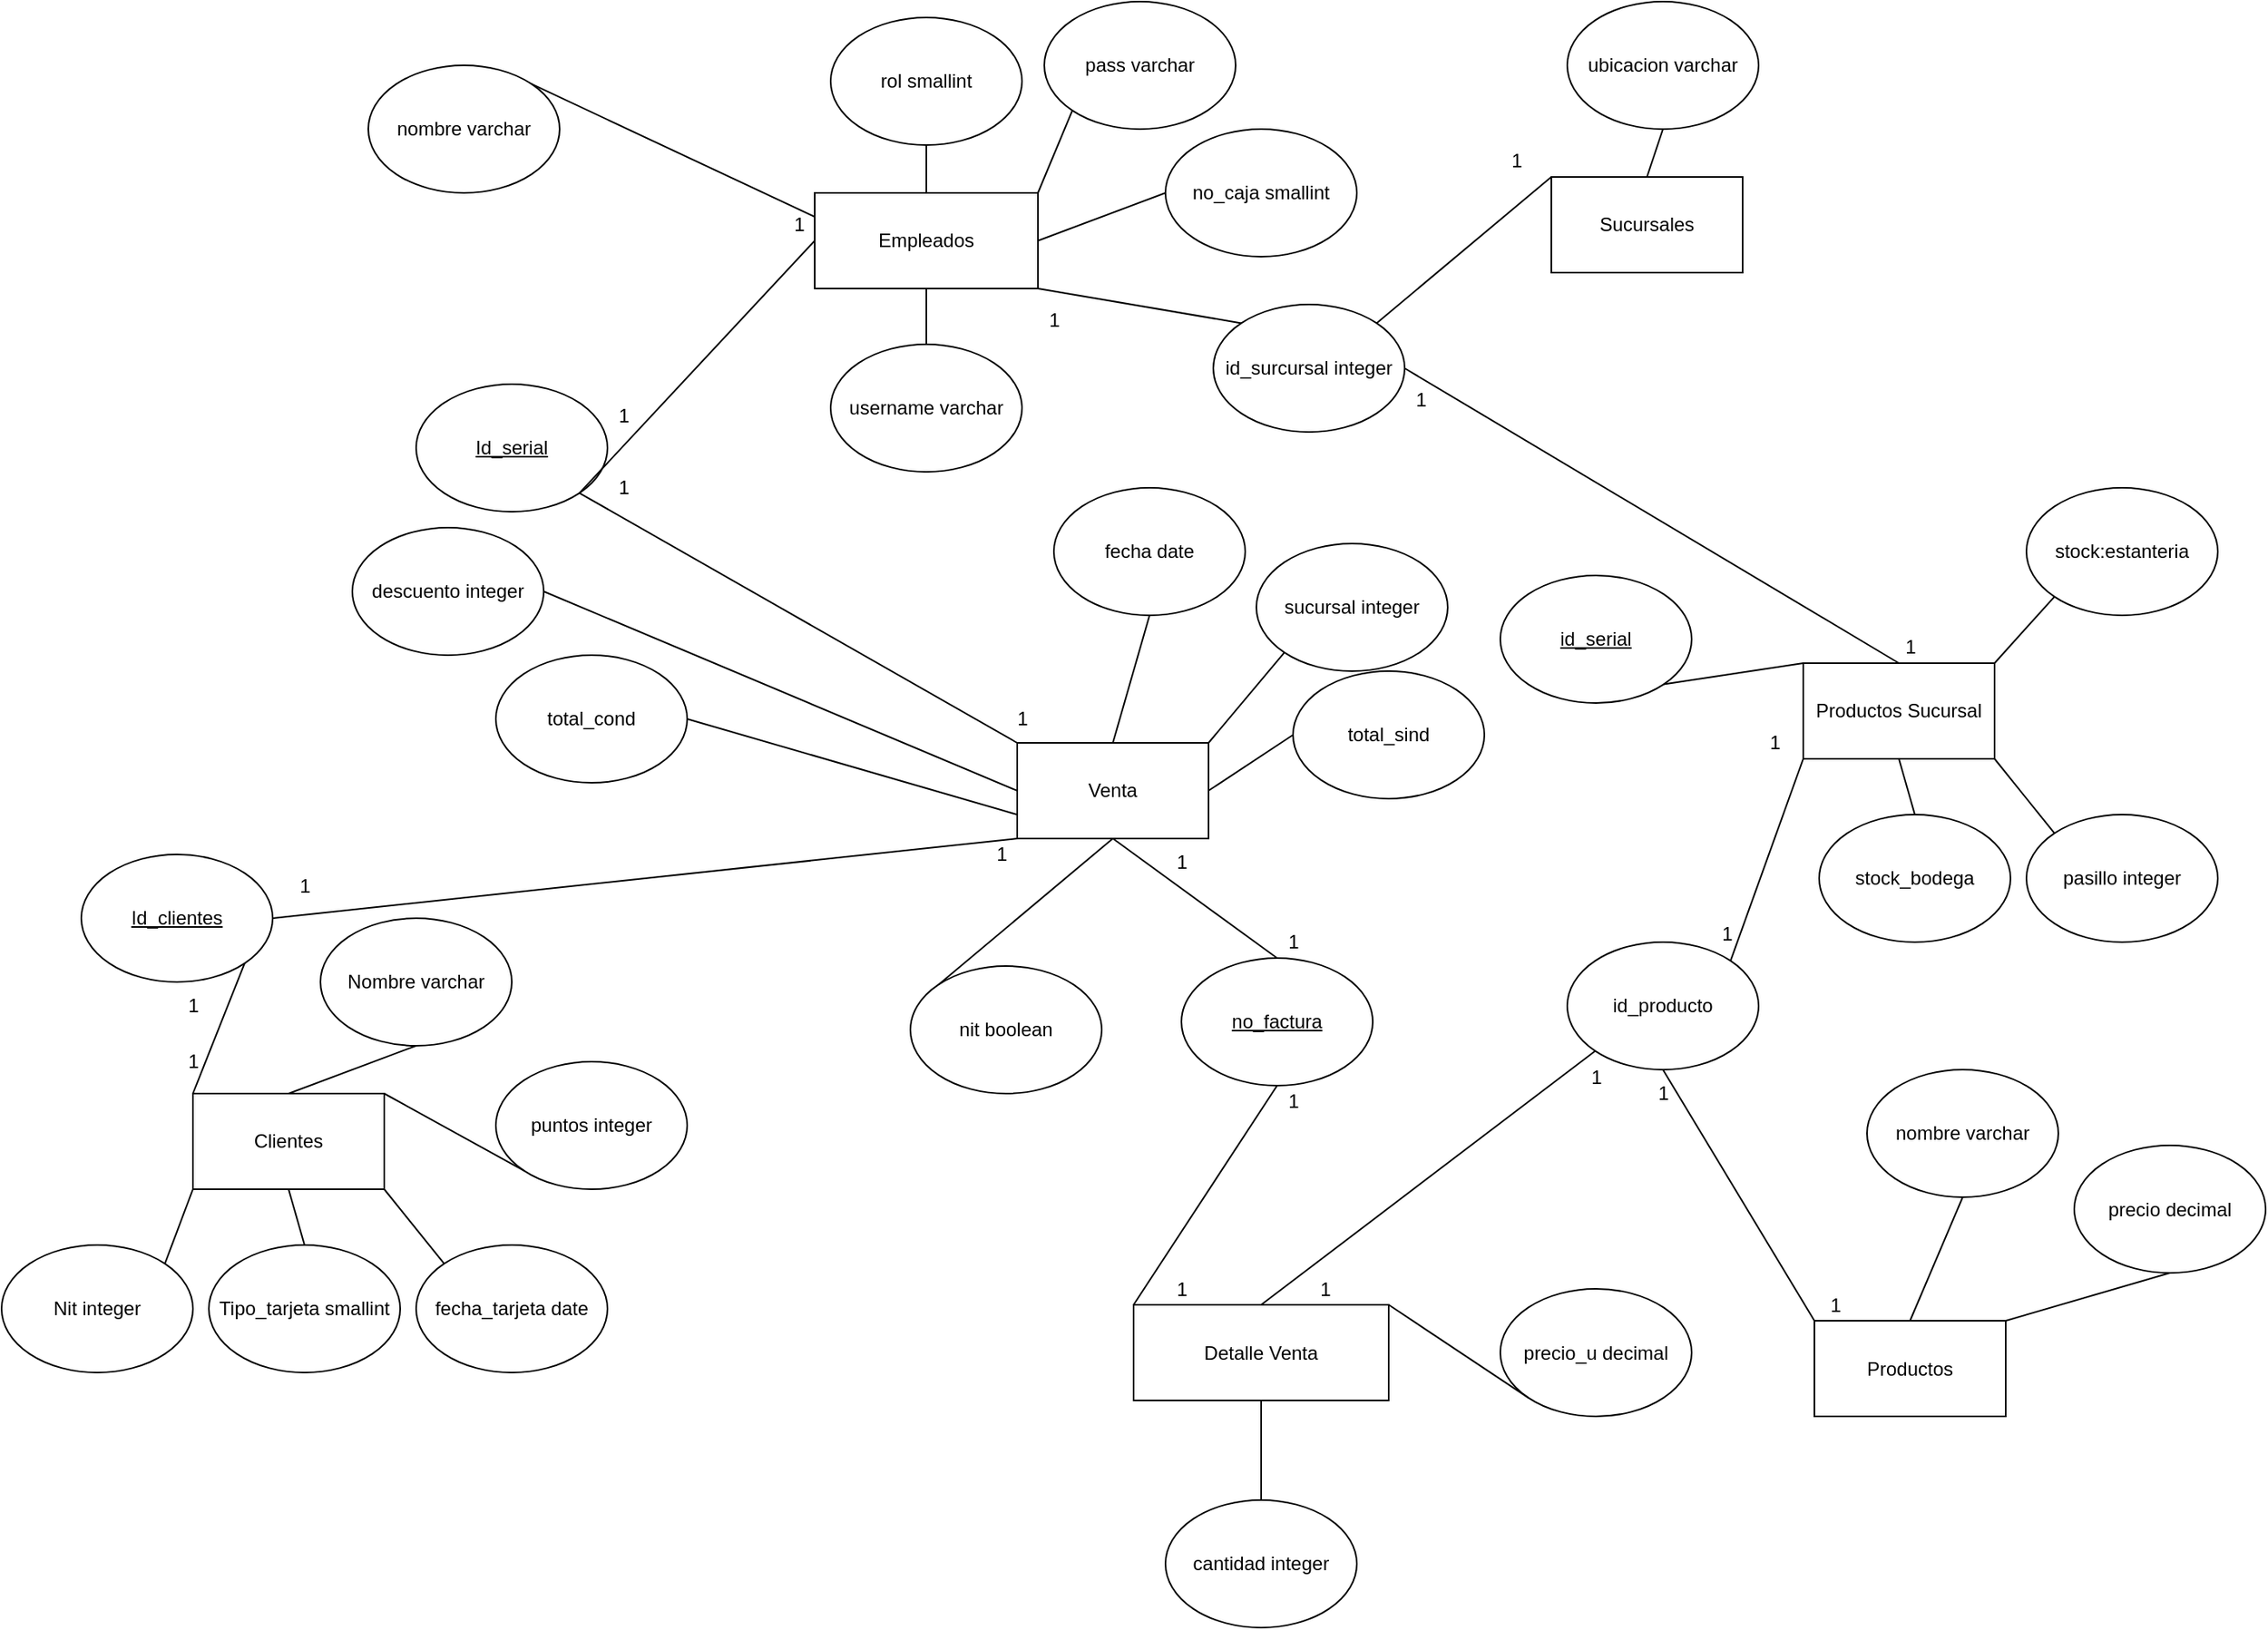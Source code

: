 <mxfile version="14.4.3" type="device"><diagram name="Página-1" id="j-wMF6y40CqSFNaXZrJ3"><mxGraphModel dx="1595" dy="491" grid="1" gridSize="10" guides="1" tooltips="1" connect="1" arrows="1" fold="1" page="1" pageScale="1" pageWidth="827" pageHeight="1169" math="0" shadow="0"><root><mxCell id="0"/><mxCell id="1" parent="0"/><mxCell id="6BvggChVc2VHKgR05XSB-1" value="Clientes" style="rounded=0;whiteSpace=wrap;html=1;" parent="1" vertex="1"><mxGeometry x="-240" y="695" width="120" height="60" as="geometry"/></mxCell><mxCell id="6BvggChVc2VHKgR05XSB-2" value="&lt;u&gt;Id_clientes&lt;/u&gt;" style="ellipse;whiteSpace=wrap;html=1;" parent="1" vertex="1"><mxGeometry x="-310" y="545" width="120" height="80" as="geometry"/></mxCell><mxCell id="6BvggChVc2VHKgR05XSB-3" value="" style="endArrow=none;html=1;rounded=0;entryX=1;entryY=1;entryDx=0;entryDy=0;exitX=0;exitY=0;exitDx=0;exitDy=0;" parent="1" source="6BvggChVc2VHKgR05XSB-1" target="6BvggChVc2VHKgR05XSB-2" edge="1"><mxGeometry width="50" height="50" relative="1" as="geometry"><mxPoint x="-260" y="685" as="sourcePoint"/><mxPoint x="-210" y="635" as="targetPoint"/></mxGeometry></mxCell><mxCell id="6BvggChVc2VHKgR05XSB-4" value="Nit integer" style="ellipse;whiteSpace=wrap;html=1;" parent="1" vertex="1"><mxGeometry x="-360" y="790" width="120" height="80" as="geometry"/></mxCell><mxCell id="6BvggChVc2VHKgR05XSB-5" value="" style="endArrow=none;html=1;rounded=0;entryX=0;entryY=1;entryDx=0;entryDy=0;exitX=1;exitY=0;exitDx=0;exitDy=0;" parent="1" source="6BvggChVc2VHKgR05XSB-4" target="6BvggChVc2VHKgR05XSB-1" edge="1"><mxGeometry width="50" height="50" relative="1" as="geometry"><mxPoint x="-210" y="805" as="sourcePoint"/><mxPoint x="-210" y="815" as="targetPoint"/></mxGeometry></mxCell><mxCell id="6BvggChVc2VHKgR05XSB-6" value="Tipo_tarjeta smallint" style="ellipse;whiteSpace=wrap;html=1;" parent="1" vertex="1"><mxGeometry x="-230" y="790" width="120" height="80" as="geometry"/></mxCell><mxCell id="6BvggChVc2VHKgR05XSB-7" value="Nombre varchar" style="ellipse;whiteSpace=wrap;html=1;" parent="1" vertex="1"><mxGeometry x="-160" y="585" width="120" height="80" as="geometry"/></mxCell><mxCell id="6BvggChVc2VHKgR05XSB-8" value="" style="endArrow=none;html=1;rounded=0;entryX=0.5;entryY=1;entryDx=0;entryDy=0;exitX=0.5;exitY=0;exitDx=0;exitDy=0;" parent="1" source="6BvggChVc2VHKgR05XSB-1" target="6BvggChVc2VHKgR05XSB-7" edge="1"><mxGeometry width="50" height="50" relative="1" as="geometry"><mxPoint x="-160" y="685" as="sourcePoint"/><mxPoint x="-190" y="735" as="targetPoint"/></mxGeometry></mxCell><mxCell id="6BvggChVc2VHKgR05XSB-9" value="" style="endArrow=none;html=1;rounded=0;entryX=0.5;entryY=1;entryDx=0;entryDy=0;exitX=0.5;exitY=0;exitDx=0;exitDy=0;" parent="1" source="6BvggChVc2VHKgR05XSB-6" target="6BvggChVc2VHKgR05XSB-1" edge="1"><mxGeometry width="50" height="50" relative="1" as="geometry"><mxPoint x="-170" y="785" as="sourcePoint"/><mxPoint x="-150" y="765" as="targetPoint"/></mxGeometry></mxCell><mxCell id="6BvggChVc2VHKgR05XSB-10" value="puntos integer" style="ellipse;whiteSpace=wrap;html=1;" parent="1" vertex="1"><mxGeometry x="-50" y="675" width="120" height="80" as="geometry"/></mxCell><mxCell id="6BvggChVc2VHKgR05XSB-11" value="fecha_tarjeta date" style="ellipse;whiteSpace=wrap;html=1;" parent="1" vertex="1"><mxGeometry x="-100" y="790" width="120" height="80" as="geometry"/></mxCell><mxCell id="6BvggChVc2VHKgR05XSB-12" value="" style="endArrow=none;html=1;rounded=0;entryX=1;entryY=1;entryDx=0;entryDy=0;exitX=0;exitY=0;exitDx=0;exitDy=0;" parent="1" source="6BvggChVc2VHKgR05XSB-11" target="6BvggChVc2VHKgR05XSB-1" edge="1"><mxGeometry width="50" height="50" relative="1" as="geometry"><mxPoint x="-90" y="802" as="sourcePoint"/><mxPoint x="-72" y="755" as="targetPoint"/></mxGeometry></mxCell><mxCell id="6BvggChVc2VHKgR05XSB-13" value="" style="endArrow=none;html=1;rounded=0;entryX=0;entryY=1;entryDx=0;entryDy=0;exitX=1;exitY=0;exitDx=0;exitDy=0;" parent="1" source="6BvggChVc2VHKgR05XSB-1" target="6BvggChVc2VHKgR05XSB-10" edge="1"><mxGeometry width="50" height="50" relative="1" as="geometry"><mxPoint x="-230" y="705" as="sourcePoint"/><mxPoint x="-248" y="663" as="targetPoint"/></mxGeometry></mxCell><mxCell id="6BvggChVc2VHKgR05XSB-14" value="Detalle Venta" style="rounded=0;whiteSpace=wrap;html=1;" parent="1" vertex="1"><mxGeometry x="350" y="827.5" width="160" height="60" as="geometry"/></mxCell><mxCell id="6BvggChVc2VHKgR05XSB-16" value="" style="endArrow=none;html=1;rounded=0;entryX=0.5;entryY=1;entryDx=0;entryDy=0;exitX=0;exitY=0;exitDx=0;exitDy=0;" parent="1" source="6BvggChVc2VHKgR05XSB-14" target="HWUmZylUpjAg9WwPiAMm-6" edge="1"><mxGeometry width="50" height="50" relative="1" as="geometry"><mxPoint x="270" y="817.5" as="sourcePoint"/><mxPoint x="272.426" y="765.784" as="targetPoint"/></mxGeometry></mxCell><mxCell id="6BvggChVc2VHKgR05XSB-19" value="cantidad integer" style="ellipse;whiteSpace=wrap;html=1;" parent="1" vertex="1"><mxGeometry x="370" y="950" width="120" height="80" as="geometry"/></mxCell><mxCell id="6BvggChVc2VHKgR05XSB-21" value="" style="endArrow=none;html=1;rounded=0;entryX=0;entryY=1;entryDx=0;entryDy=0;exitX=0.5;exitY=0;exitDx=0;exitDy=0;" parent="1" source="6BvggChVc2VHKgR05XSB-14" target="6BvggChVc2VHKgR05XSB-78" edge="1"><mxGeometry width="50" height="50" relative="1" as="geometry"><mxPoint x="370" y="817.5" as="sourcePoint"/><mxPoint x="570" y="765" as="targetPoint"/></mxGeometry></mxCell><mxCell id="6BvggChVc2VHKgR05XSB-22" value="" style="endArrow=none;html=1;rounded=0;entryX=0.5;entryY=1;entryDx=0;entryDy=0;exitX=0.5;exitY=0;exitDx=0;exitDy=0;" parent="1" source="6BvggChVc2VHKgR05XSB-19" target="6BvggChVc2VHKgR05XSB-14" edge="1"><mxGeometry width="50" height="50" relative="1" as="geometry"><mxPoint x="100" y="902.5" as="sourcePoint"/><mxPoint x="120" y="882.5" as="targetPoint"/></mxGeometry></mxCell><mxCell id="6BvggChVc2VHKgR05XSB-23" value="precio_u decimal" style="ellipse;whiteSpace=wrap;html=1;" parent="1" vertex="1"><mxGeometry x="580" y="817.5" width="120" height="80" as="geometry"/></mxCell><mxCell id="6BvggChVc2VHKgR05XSB-26" value="" style="endArrow=none;html=1;rounded=0;entryX=0;entryY=1;entryDx=0;entryDy=0;exitX=1;exitY=0;exitDx=0;exitDy=0;" parent="1" source="6BvggChVc2VHKgR05XSB-14" target="6BvggChVc2VHKgR05XSB-23" edge="1"><mxGeometry width="50" height="50" relative="1" as="geometry"><mxPoint x="300" y="837.5" as="sourcePoint"/><mxPoint x="282" y="795.5" as="targetPoint"/></mxGeometry></mxCell><mxCell id="6BvggChVc2VHKgR05XSB-27" value="Empleados" style="rounded=0;whiteSpace=wrap;html=1;" parent="1" vertex="1"><mxGeometry x="150" y="130" width="140" height="60" as="geometry"/></mxCell><mxCell id="6BvggChVc2VHKgR05XSB-28" value="&lt;u&gt;Id_serial&lt;/u&gt;" style="ellipse;whiteSpace=wrap;html=1;" parent="1" vertex="1"><mxGeometry x="-100" y="250" width="120" height="80" as="geometry"/></mxCell><mxCell id="6BvggChVc2VHKgR05XSB-29" value="" style="endArrow=none;html=1;rounded=0;entryX=1;entryY=1;entryDx=0;entryDy=0;exitX=0;exitY=0.5;exitDx=0;exitDy=0;" parent="1" source="6BvggChVc2VHKgR05XSB-27" target="6BvggChVc2VHKgR05XSB-28" edge="1"><mxGeometry width="50" height="50" relative="1" as="geometry"><mxPoint x="130" y="120" as="sourcePoint"/><mxPoint x="180" y="70" as="targetPoint"/></mxGeometry></mxCell><mxCell id="6BvggChVc2VHKgR05XSB-30" value="nombre varchar" style="ellipse;whiteSpace=wrap;html=1;" parent="1" vertex="1"><mxGeometry x="-130" y="50" width="120" height="80" as="geometry"/></mxCell><mxCell id="6BvggChVc2VHKgR05XSB-31" value="" style="endArrow=none;html=1;rounded=0;entryX=0;entryY=0.25;entryDx=0;entryDy=0;exitX=1;exitY=0;exitDx=0;exitDy=0;" parent="1" source="6BvggChVc2VHKgR05XSB-30" target="6BvggChVc2VHKgR05XSB-27" edge="1"><mxGeometry width="50" height="50" relative="1" as="geometry"><mxPoint x="180" y="240" as="sourcePoint"/><mxPoint x="180" y="250" as="targetPoint"/></mxGeometry></mxCell><mxCell id="6BvggChVc2VHKgR05XSB-32" value="username varchar" style="ellipse;whiteSpace=wrap;html=1;" parent="1" vertex="1"><mxGeometry x="160" y="225" width="120" height="80" as="geometry"/></mxCell><mxCell id="6BvggChVc2VHKgR05XSB-33" value="rol smallint" style="ellipse;whiteSpace=wrap;html=1;" parent="1" vertex="1"><mxGeometry x="160" y="20" width="120" height="80" as="geometry"/></mxCell><mxCell id="6BvggChVc2VHKgR05XSB-34" value="" style="endArrow=none;html=1;rounded=0;entryX=0.5;entryY=1;entryDx=0;entryDy=0;exitX=0.5;exitY=0;exitDx=0;exitDy=0;" parent="1" source="6BvggChVc2VHKgR05XSB-27" target="6BvggChVc2VHKgR05XSB-33" edge="1"><mxGeometry width="50" height="50" relative="1" as="geometry"><mxPoint x="230" y="120" as="sourcePoint"/><mxPoint x="200" y="170" as="targetPoint"/></mxGeometry></mxCell><mxCell id="6BvggChVc2VHKgR05XSB-35" value="" style="endArrow=none;html=1;rounded=0;entryX=0.5;entryY=1;entryDx=0;entryDy=0;exitX=0.5;exitY=0;exitDx=0;exitDy=0;" parent="1" source="6BvggChVc2VHKgR05XSB-32" target="6BvggChVc2VHKgR05XSB-27" edge="1"><mxGeometry width="50" height="50" relative="1" as="geometry"><mxPoint x="220" y="220" as="sourcePoint"/><mxPoint x="240" y="200" as="targetPoint"/></mxGeometry></mxCell><mxCell id="6BvggChVc2VHKgR05XSB-36" value="pass varchar" style="ellipse;whiteSpace=wrap;html=1;" parent="1" vertex="1"><mxGeometry x="294" y="10" width="120" height="80" as="geometry"/></mxCell><mxCell id="6BvggChVc2VHKgR05XSB-37" value="id_surcursal integer" style="ellipse;whiteSpace=wrap;html=1;" parent="1" vertex="1"><mxGeometry x="400" y="200" width="120" height="80" as="geometry"/></mxCell><mxCell id="6BvggChVc2VHKgR05XSB-38" value="" style="endArrow=none;html=1;rounded=0;entryX=1;entryY=1;entryDx=0;entryDy=0;exitX=0;exitY=0;exitDx=0;exitDy=0;" parent="1" source="6BvggChVc2VHKgR05XSB-37" target="6BvggChVc2VHKgR05XSB-27" edge="1"><mxGeometry width="50" height="50" relative="1" as="geometry"><mxPoint x="300" y="237" as="sourcePoint"/><mxPoint x="318" y="190" as="targetPoint"/></mxGeometry></mxCell><mxCell id="6BvggChVc2VHKgR05XSB-39" value="" style="endArrow=none;html=1;rounded=0;entryX=0;entryY=1;entryDx=0;entryDy=0;exitX=1;exitY=0;exitDx=0;exitDy=0;" parent="1" source="6BvggChVc2VHKgR05XSB-27" target="6BvggChVc2VHKgR05XSB-36" edge="1"><mxGeometry width="50" height="50" relative="1" as="geometry"><mxPoint x="160" y="140" as="sourcePoint"/><mxPoint x="142" y="98" as="targetPoint"/></mxGeometry></mxCell><mxCell id="6BvggChVc2VHKgR05XSB-53" value="no_caja smallint" style="ellipse;whiteSpace=wrap;html=1;" parent="1" vertex="1"><mxGeometry x="370" y="90" width="120" height="80" as="geometry"/></mxCell><mxCell id="6BvggChVc2VHKgR05XSB-54" value="" style="endArrow=none;html=1;rounded=0;entryX=0;entryY=0.5;entryDx=0;entryDy=0;exitX=1;exitY=0.5;exitDx=0;exitDy=0;" parent="1" source="6BvggChVc2VHKgR05XSB-27" target="6BvggChVc2VHKgR05XSB-53" edge="1"><mxGeometry width="50" height="50" relative="1" as="geometry"><mxPoint x="210" y="250" as="sourcePoint"/><mxPoint x="260" y="200" as="targetPoint"/></mxGeometry></mxCell><mxCell id="6BvggChVc2VHKgR05XSB-55" value="Productos" style="rounded=0;whiteSpace=wrap;html=1;" parent="1" vertex="1"><mxGeometry x="777" y="837.5" width="120" height="60" as="geometry"/></mxCell><mxCell id="6BvggChVc2VHKgR05XSB-57" value="" style="endArrow=none;html=1;rounded=0;entryX=0.5;entryY=1;entryDx=0;entryDy=0;exitX=0;exitY=0;exitDx=0;exitDy=0;" parent="1" source="6BvggChVc2VHKgR05XSB-55" target="6BvggChVc2VHKgR05XSB-78" edge="1"><mxGeometry width="50" height="50" relative="1" as="geometry"><mxPoint x="810" y="817.5" as="sourcePoint"/><mxPoint x="782.426" y="683.284" as="targetPoint"/></mxGeometry></mxCell><mxCell id="6BvggChVc2VHKgR05XSB-61" value="nombre varchar" style="ellipse;whiteSpace=wrap;html=1;" parent="1" vertex="1"><mxGeometry x="810" y="680" width="120" height="80" as="geometry"/></mxCell><mxCell id="6BvggChVc2VHKgR05XSB-62" value="" style="endArrow=none;html=1;rounded=0;entryX=0.5;entryY=1;entryDx=0;entryDy=0;exitX=0.5;exitY=0;exitDx=0;exitDy=0;" parent="1" source="6BvggChVc2VHKgR05XSB-55" target="6BvggChVc2VHKgR05XSB-61" edge="1"><mxGeometry width="50" height="50" relative="1" as="geometry"><mxPoint x="910" y="817.5" as="sourcePoint"/><mxPoint x="880" y="867.5" as="targetPoint"/></mxGeometry></mxCell><mxCell id="6BvggChVc2VHKgR05XSB-64" value="precio decimal" style="ellipse;whiteSpace=wrap;html=1;" parent="1" vertex="1"><mxGeometry x="940" y="727.5" width="120" height="80" as="geometry"/></mxCell><mxCell id="6BvggChVc2VHKgR05XSB-67" value="" style="endArrow=none;html=1;rounded=0;entryX=0.5;entryY=1;entryDx=0;entryDy=0;exitX=1;exitY=0;exitDx=0;exitDy=0;" parent="1" source="6BvggChVc2VHKgR05XSB-55" target="6BvggChVc2VHKgR05XSB-64" edge="1"><mxGeometry width="50" height="50" relative="1" as="geometry"><mxPoint x="840" y="837.5" as="sourcePoint"/><mxPoint x="822" y="795.5" as="targetPoint"/></mxGeometry></mxCell><mxCell id="6BvggChVc2VHKgR05XSB-68" value="Sucursales" style="rounded=0;whiteSpace=wrap;html=1;" parent="1" vertex="1"><mxGeometry x="612" y="120" width="120" height="60" as="geometry"/></mxCell><mxCell id="6BvggChVc2VHKgR05XSB-70" value="" style="endArrow=none;html=1;rounded=0;entryX=1;entryY=0;entryDx=0;entryDy=0;exitX=0;exitY=0;exitDx=0;exitDy=0;" parent="1" source="6BvggChVc2VHKgR05XSB-68" target="6BvggChVc2VHKgR05XSB-37" edge="1"><mxGeometry width="50" height="50" relative="1" as="geometry"><mxPoint x="592" y="110" as="sourcePoint"/><mxPoint x="594.426" y="78.284" as="targetPoint"/></mxGeometry></mxCell><mxCell id="6BvggChVc2VHKgR05XSB-71" value="ubicacion varchar" style="ellipse;whiteSpace=wrap;html=1;" parent="1" vertex="1"><mxGeometry x="622" y="10" width="120" height="80" as="geometry"/></mxCell><mxCell id="6BvggChVc2VHKgR05XSB-72" value="" style="endArrow=none;html=1;rounded=0;entryX=0.5;entryY=1;entryDx=0;entryDy=0;exitX=0.5;exitY=0;exitDx=0;exitDy=0;" parent="1" source="6BvggChVc2VHKgR05XSB-68" target="6BvggChVc2VHKgR05XSB-71" edge="1"><mxGeometry width="50" height="50" relative="1" as="geometry"><mxPoint x="692" y="110" as="sourcePoint"/><mxPoint x="662" y="160" as="targetPoint"/></mxGeometry></mxCell><mxCell id="6BvggChVc2VHKgR05XSB-75" value="Productos Sucursal" style="rounded=0;whiteSpace=wrap;html=1;" parent="1" vertex="1"><mxGeometry x="770" y="425" width="120" height="60" as="geometry"/></mxCell><mxCell id="6BvggChVc2VHKgR05XSB-76" value="&lt;u&gt;id_serial&lt;/u&gt;" style="ellipse;whiteSpace=wrap;html=1;" parent="1" vertex="1"><mxGeometry x="580" y="370" width="120" height="80" as="geometry"/></mxCell><mxCell id="6BvggChVc2VHKgR05XSB-77" value="" style="endArrow=none;html=1;rounded=0;entryX=1;entryY=1;entryDx=0;entryDy=0;exitX=0;exitY=0;exitDx=0;exitDy=0;" parent="1" source="6BvggChVc2VHKgR05XSB-75" target="6BvggChVc2VHKgR05XSB-76" edge="1"><mxGeometry width="50" height="50" relative="1" as="geometry"><mxPoint x="750" y="415" as="sourcePoint"/><mxPoint x="800" y="365" as="targetPoint"/></mxGeometry></mxCell><mxCell id="6BvggChVc2VHKgR05XSB-78" value="id_producto" style="ellipse;whiteSpace=wrap;html=1;" parent="1" vertex="1"><mxGeometry x="622" y="600" width="120" height="80" as="geometry"/></mxCell><mxCell id="6BvggChVc2VHKgR05XSB-79" value="" style="endArrow=none;html=1;rounded=0;entryX=0;entryY=1;entryDx=0;entryDy=0;exitX=1;exitY=0;exitDx=0;exitDy=0;" parent="1" source="6BvggChVc2VHKgR05XSB-78" target="6BvggChVc2VHKgR05XSB-75" edge="1"><mxGeometry width="50" height="50" relative="1" as="geometry"><mxPoint x="800" y="535" as="sourcePoint"/><mxPoint x="800" y="545" as="targetPoint"/></mxGeometry></mxCell><mxCell id="6BvggChVc2VHKgR05XSB-80" value="stock_bodega" style="ellipse;whiteSpace=wrap;html=1;" parent="1" vertex="1"><mxGeometry x="780" y="520" width="120" height="80" as="geometry"/></mxCell><mxCell id="6BvggChVc2VHKgR05XSB-82" value="" style="endArrow=none;html=1;rounded=0;entryX=1;entryY=0.5;entryDx=0;entryDy=0;exitX=0.5;exitY=0;exitDx=0;exitDy=0;" parent="1" source="6BvggChVc2VHKgR05XSB-75" target="6BvggChVc2VHKgR05XSB-37" edge="1"><mxGeometry width="50" height="50" relative="1" as="geometry"><mxPoint x="850" y="415" as="sourcePoint"/><mxPoint x="840" y="395" as="targetPoint"/></mxGeometry></mxCell><mxCell id="6BvggChVc2VHKgR05XSB-83" value="" style="endArrow=none;html=1;rounded=0;entryX=0.5;entryY=1;entryDx=0;entryDy=0;exitX=0.5;exitY=0;exitDx=0;exitDy=0;" parent="1" source="6BvggChVc2VHKgR05XSB-80" target="6BvggChVc2VHKgR05XSB-75" edge="1"><mxGeometry width="50" height="50" relative="1" as="geometry"><mxPoint x="840" y="515" as="sourcePoint"/><mxPoint x="860" y="495" as="targetPoint"/></mxGeometry></mxCell><mxCell id="6BvggChVc2VHKgR05XSB-84" value="stock:estanteria" style="ellipse;whiteSpace=wrap;html=1;" parent="1" vertex="1"><mxGeometry x="910" y="315" width="120" height="80" as="geometry"/></mxCell><mxCell id="6BvggChVc2VHKgR05XSB-85" value="pasillo integer" style="ellipse;whiteSpace=wrap;html=1;" parent="1" vertex="1"><mxGeometry x="910" y="520" width="120" height="80" as="geometry"/></mxCell><mxCell id="6BvggChVc2VHKgR05XSB-86" value="" style="endArrow=none;html=1;rounded=0;entryX=1;entryY=1;entryDx=0;entryDy=0;exitX=0;exitY=0;exitDx=0;exitDy=0;" parent="1" source="6BvggChVc2VHKgR05XSB-85" target="6BvggChVc2VHKgR05XSB-75" edge="1"><mxGeometry width="50" height="50" relative="1" as="geometry"><mxPoint x="920" y="532" as="sourcePoint"/><mxPoint x="938" y="485" as="targetPoint"/></mxGeometry></mxCell><mxCell id="6BvggChVc2VHKgR05XSB-87" value="" style="endArrow=none;html=1;rounded=0;entryX=0;entryY=1;entryDx=0;entryDy=0;exitX=1;exitY=0;exitDx=0;exitDy=0;" parent="1" source="6BvggChVc2VHKgR05XSB-75" target="6BvggChVc2VHKgR05XSB-84" edge="1"><mxGeometry width="50" height="50" relative="1" as="geometry"><mxPoint x="780" y="435" as="sourcePoint"/><mxPoint x="762" y="393" as="targetPoint"/></mxGeometry></mxCell><mxCell id="6BvggChVc2VHKgR05XSB-88" value="Venta" style="rounded=0;whiteSpace=wrap;html=1;" parent="1" vertex="1"><mxGeometry x="277" y="475" width="120" height="60" as="geometry"/></mxCell><mxCell id="6BvggChVc2VHKgR05XSB-90" value="" style="endArrow=none;html=1;rounded=0;entryX=1;entryY=1;entryDx=0;entryDy=0;exitX=0;exitY=0;exitDx=0;exitDy=0;" parent="1" source="6BvggChVc2VHKgR05XSB-88" target="6BvggChVc2VHKgR05XSB-28" edge="1"><mxGeometry width="50" height="50" relative="1" as="geometry"><mxPoint x="257" y="465" as="sourcePoint"/><mxPoint x="222.426" y="418.284" as="targetPoint"/></mxGeometry></mxCell><mxCell id="6BvggChVc2VHKgR05XSB-94" value="fecha date" style="ellipse;whiteSpace=wrap;html=1;" parent="1" vertex="1"><mxGeometry x="300" y="315" width="120" height="80" as="geometry"/></mxCell><mxCell id="6BvggChVc2VHKgR05XSB-95" value="" style="endArrow=none;html=1;rounded=0;entryX=0.5;entryY=1;entryDx=0;entryDy=0;exitX=0.5;exitY=0;exitDx=0;exitDy=0;" parent="1" source="6BvggChVc2VHKgR05XSB-88" target="6BvggChVc2VHKgR05XSB-94" edge="1"><mxGeometry width="50" height="50" relative="1" as="geometry"><mxPoint x="357" y="465" as="sourcePoint"/><mxPoint x="327" y="515" as="targetPoint"/></mxGeometry></mxCell><mxCell id="6BvggChVc2VHKgR05XSB-96" value="" style="endArrow=none;html=1;rounded=0;entryX=0.5;entryY=1;entryDx=0;entryDy=0;exitX=0.5;exitY=0;exitDx=0;exitDy=0;" parent="1" source="HWUmZylUpjAg9WwPiAMm-6" target="6BvggChVc2VHKgR05XSB-88" edge="1"><mxGeometry width="50" height="50" relative="1" as="geometry"><mxPoint x="320" y="615" as="sourcePoint"/><mxPoint x="367" y="545" as="targetPoint"/></mxGeometry></mxCell><mxCell id="6BvggChVc2VHKgR05XSB-97" value="sucursal integer" style="ellipse;whiteSpace=wrap;html=1;" parent="1" vertex="1"><mxGeometry x="427" y="350" width="120" height="80" as="geometry"/></mxCell><mxCell id="6BvggChVc2VHKgR05XSB-98" value="nit boolean" style="ellipse;whiteSpace=wrap;html=1;" parent="1" vertex="1"><mxGeometry x="210" y="615" width="120" height="80" as="geometry"/></mxCell><mxCell id="6BvggChVc2VHKgR05XSB-99" value="" style="endArrow=none;html=1;rounded=0;entryX=0.5;entryY=1;entryDx=0;entryDy=0;exitX=0;exitY=0;exitDx=0;exitDy=0;" parent="1" source="6BvggChVc2VHKgR05XSB-98" target="6BvggChVc2VHKgR05XSB-88" edge="1"><mxGeometry width="50" height="50" relative="1" as="geometry"><mxPoint x="427" y="582" as="sourcePoint"/><mxPoint x="445" y="535" as="targetPoint"/></mxGeometry></mxCell><mxCell id="6BvggChVc2VHKgR05XSB-100" value="" style="endArrow=none;html=1;rounded=0;entryX=0;entryY=1;entryDx=0;entryDy=0;exitX=1;exitY=0;exitDx=0;exitDy=0;" parent="1" source="6BvggChVc2VHKgR05XSB-88" target="6BvggChVc2VHKgR05XSB-97" edge="1"><mxGeometry width="50" height="50" relative="1" as="geometry"><mxPoint x="287" y="485" as="sourcePoint"/><mxPoint x="269" y="443" as="targetPoint"/></mxGeometry></mxCell><mxCell id="6BvggChVc2VHKgR05XSB-101" value="total_sind" style="ellipse;whiteSpace=wrap;html=1;" parent="1" vertex="1"><mxGeometry x="450" y="430" width="120" height="80" as="geometry"/></mxCell><mxCell id="6BvggChVc2VHKgR05XSB-102" value="" style="endArrow=none;html=1;rounded=0;entryX=0;entryY=0.5;entryDx=0;entryDy=0;exitX=1;exitY=0.5;exitDx=0;exitDy=0;" parent="1" source="6BvggChVc2VHKgR05XSB-88" target="6BvggChVc2VHKgR05XSB-101" edge="1"><mxGeometry width="50" height="50" relative="1" as="geometry"><mxPoint x="420" y="555" as="sourcePoint"/><mxPoint x="470" y="505" as="targetPoint"/></mxGeometry></mxCell><mxCell id="6BvggChVc2VHKgR05XSB-103" value="descuento integer" style="ellipse;whiteSpace=wrap;html=1;" parent="1" vertex="1"><mxGeometry x="-140" y="340" width="120" height="80" as="geometry"/></mxCell><mxCell id="6BvggChVc2VHKgR05XSB-104" value="" style="endArrow=none;html=1;rounded=0;entryX=0;entryY=0.5;entryDx=0;entryDy=0;exitX=1;exitY=0.5;exitDx=0;exitDy=0;" parent="1" source="6BvggChVc2VHKgR05XSB-103" target="6BvggChVc2VHKgR05XSB-88" edge="1"><mxGeometry width="50" height="50" relative="1" as="geometry"><mxPoint x="250" y="555" as="sourcePoint"/><mxPoint x="300" y="505" as="targetPoint"/></mxGeometry></mxCell><mxCell id="6BvggChVc2VHKgR05XSB-105" value="total_cond" style="ellipse;whiteSpace=wrap;html=1;" parent="1" vertex="1"><mxGeometry x="-50" y="420" width="120" height="80" as="geometry"/></mxCell><mxCell id="6BvggChVc2VHKgR05XSB-106" value="" style="endArrow=none;html=1;rounded=0;exitX=0;exitY=0.75;exitDx=0;exitDy=0;entryX=1;entryY=0.5;entryDx=0;entryDy=0;" parent="1" source="6BvggChVc2VHKgR05XSB-88" target="6BvggChVc2VHKgR05XSB-105" edge="1"><mxGeometry width="50" height="50" relative="1" as="geometry"><mxPoint x="250" y="555" as="sourcePoint"/><mxPoint x="220" y="555" as="targetPoint"/></mxGeometry></mxCell><mxCell id="HWUmZylUpjAg9WwPiAMm-3" value="1" style="text;html=1;align=center;verticalAlign=middle;resizable=0;points=[];autosize=1;" vertex="1" parent="1"><mxGeometry x="580" y="100" width="20" height="20" as="geometry"/></mxCell><mxCell id="HWUmZylUpjAg9WwPiAMm-4" value="1" style="text;html=1;align=center;verticalAlign=middle;resizable=0;points=[];autosize=1;" vertex="1" parent="1"><mxGeometry x="290" y="200" width="20" height="20" as="geometry"/></mxCell><mxCell id="HWUmZylUpjAg9WwPiAMm-8" value="1" style="text;html=1;align=center;verticalAlign=middle;resizable=0;points=[];autosize=1;" vertex="1" parent="1"><mxGeometry x="270" y="450" width="20" height="20" as="geometry"/></mxCell><mxCell id="HWUmZylUpjAg9WwPiAMm-9" value="1" style="text;html=1;align=center;verticalAlign=middle;resizable=0;points=[];autosize=1;" vertex="1" parent="1"><mxGeometry x="130" y="140" width="20" height="20" as="geometry"/></mxCell><mxCell id="HWUmZylUpjAg9WwPiAMm-6" value="&lt;u&gt;no_factura&lt;/u&gt;" style="ellipse;whiteSpace=wrap;html=1;" vertex="1" parent="1"><mxGeometry x="380" y="610" width="120" height="80" as="geometry"/></mxCell><mxCell id="HWUmZylUpjAg9WwPiAMm-11" value="" style="endArrow=none;html=1;exitX=1;exitY=0.5;exitDx=0;exitDy=0;entryX=0;entryY=1;entryDx=0;entryDy=0;" edge="1" parent="1" source="6BvggChVc2VHKgR05XSB-2" target="6BvggChVc2VHKgR05XSB-88"><mxGeometry width="50" height="50" relative="1" as="geometry"><mxPoint x="20" y="640" as="sourcePoint"/><mxPoint x="140" y="620" as="targetPoint"/></mxGeometry></mxCell><mxCell id="HWUmZylUpjAg9WwPiAMm-12" value="1" style="text;html=1;align=center;verticalAlign=middle;resizable=0;points=[];autosize=1;" vertex="1" parent="1"><mxGeometry x="460" y="807.5" width="20" height="20" as="geometry"/></mxCell><mxCell id="HWUmZylUpjAg9WwPiAMm-13" value="1" style="text;html=1;align=center;verticalAlign=middle;resizable=0;points=[];autosize=1;" vertex="1" parent="1"><mxGeometry x="-250" y="665" width="20" height="20" as="geometry"/></mxCell><mxCell id="HWUmZylUpjAg9WwPiAMm-14" value="1" style="text;html=1;align=center;verticalAlign=middle;resizable=0;points=[];autosize=1;" vertex="1" parent="1"><mxGeometry x="370" y="540" width="20" height="20" as="geometry"/></mxCell><mxCell id="HWUmZylUpjAg9WwPiAMm-15" value="1" style="text;html=1;align=center;verticalAlign=middle;resizable=0;points=[];autosize=1;" vertex="1" parent="1"><mxGeometry x="370" y="807.5" width="20" height="20" as="geometry"/></mxCell><mxCell id="HWUmZylUpjAg9WwPiAMm-17" value="1" style="text;html=1;align=center;verticalAlign=middle;resizable=0;points=[];autosize=1;" vertex="1" parent="1"><mxGeometry x="827" y="405" width="20" height="20" as="geometry"/></mxCell><mxCell id="HWUmZylUpjAg9WwPiAMm-18" value="1" style="text;html=1;align=center;verticalAlign=middle;resizable=0;points=[];autosize=1;" vertex="1" parent="1"><mxGeometry x="520" y="250" width="20" height="20" as="geometry"/></mxCell><mxCell id="HWUmZylUpjAg9WwPiAMm-19" value="1" style="text;html=1;align=center;verticalAlign=middle;resizable=0;points=[];autosize=1;" vertex="1" parent="1"><mxGeometry x="742" y="465" width="20" height="20" as="geometry"/></mxCell><mxCell id="HWUmZylUpjAg9WwPiAMm-20" value="1" style="text;html=1;align=center;verticalAlign=middle;resizable=0;points=[];autosize=1;" vertex="1" parent="1"><mxGeometry x="780" y="817.5" width="20" height="20" as="geometry"/></mxCell><mxCell id="HWUmZylUpjAg9WwPiAMm-22" value="1" style="text;html=1;align=center;verticalAlign=middle;resizable=0;points=[];autosize=1;" vertex="1" parent="1"><mxGeometry x="630" y="675" width="20" height="20" as="geometry"/></mxCell><mxCell id="HWUmZylUpjAg9WwPiAMm-23" value="1" style="text;html=1;align=center;verticalAlign=middle;resizable=0;points=[];autosize=1;" vertex="1" parent="1"><mxGeometry x="672" y="685" width="20" height="20" as="geometry"/></mxCell><mxCell id="HWUmZylUpjAg9WwPiAMm-24" value="1" style="text;html=1;align=center;verticalAlign=middle;resizable=0;points=[];autosize=1;" vertex="1" parent="1"><mxGeometry x="712" y="585" width="20" height="20" as="geometry"/></mxCell><mxCell id="HWUmZylUpjAg9WwPiAMm-25" value="1" style="text;html=1;align=center;verticalAlign=middle;resizable=0;points=[];autosize=1;" vertex="1" parent="1"><mxGeometry x="-250" y="630" width="20" height="20" as="geometry"/></mxCell><mxCell id="HWUmZylUpjAg9WwPiAMm-26" value="1" style="text;html=1;align=center;verticalAlign=middle;resizable=0;points=[];autosize=1;" vertex="1" parent="1"><mxGeometry x="-180" y="555" width="20" height="20" as="geometry"/></mxCell><mxCell id="HWUmZylUpjAg9WwPiAMm-27" value="1" style="text;html=1;align=center;verticalAlign=middle;resizable=0;points=[];autosize=1;" vertex="1" parent="1"><mxGeometry x="257" y="535" width="20" height="20" as="geometry"/></mxCell><mxCell id="HWUmZylUpjAg9WwPiAMm-28" value="1" style="text;html=1;align=center;verticalAlign=middle;resizable=0;points=[];autosize=1;" vertex="1" parent="1"><mxGeometry x="20" y="260" width="20" height="20" as="geometry"/></mxCell><mxCell id="HWUmZylUpjAg9WwPiAMm-29" value="1" style="text;html=1;align=center;verticalAlign=middle;resizable=0;points=[];autosize=1;" vertex="1" parent="1"><mxGeometry x="20" y="305" width="20" height="20" as="geometry"/></mxCell><mxCell id="HWUmZylUpjAg9WwPiAMm-30" value="1" style="text;html=1;align=center;verticalAlign=middle;resizable=0;points=[];autosize=1;" vertex="1" parent="1"><mxGeometry x="440" y="590" width="20" height="20" as="geometry"/></mxCell><mxCell id="HWUmZylUpjAg9WwPiAMm-31" value="1" style="text;html=1;align=center;verticalAlign=middle;resizable=0;points=[];autosize=1;" vertex="1" parent="1"><mxGeometry x="440" y="690" width="20" height="20" as="geometry"/></mxCell></root></mxGraphModel></diagram></mxfile>
